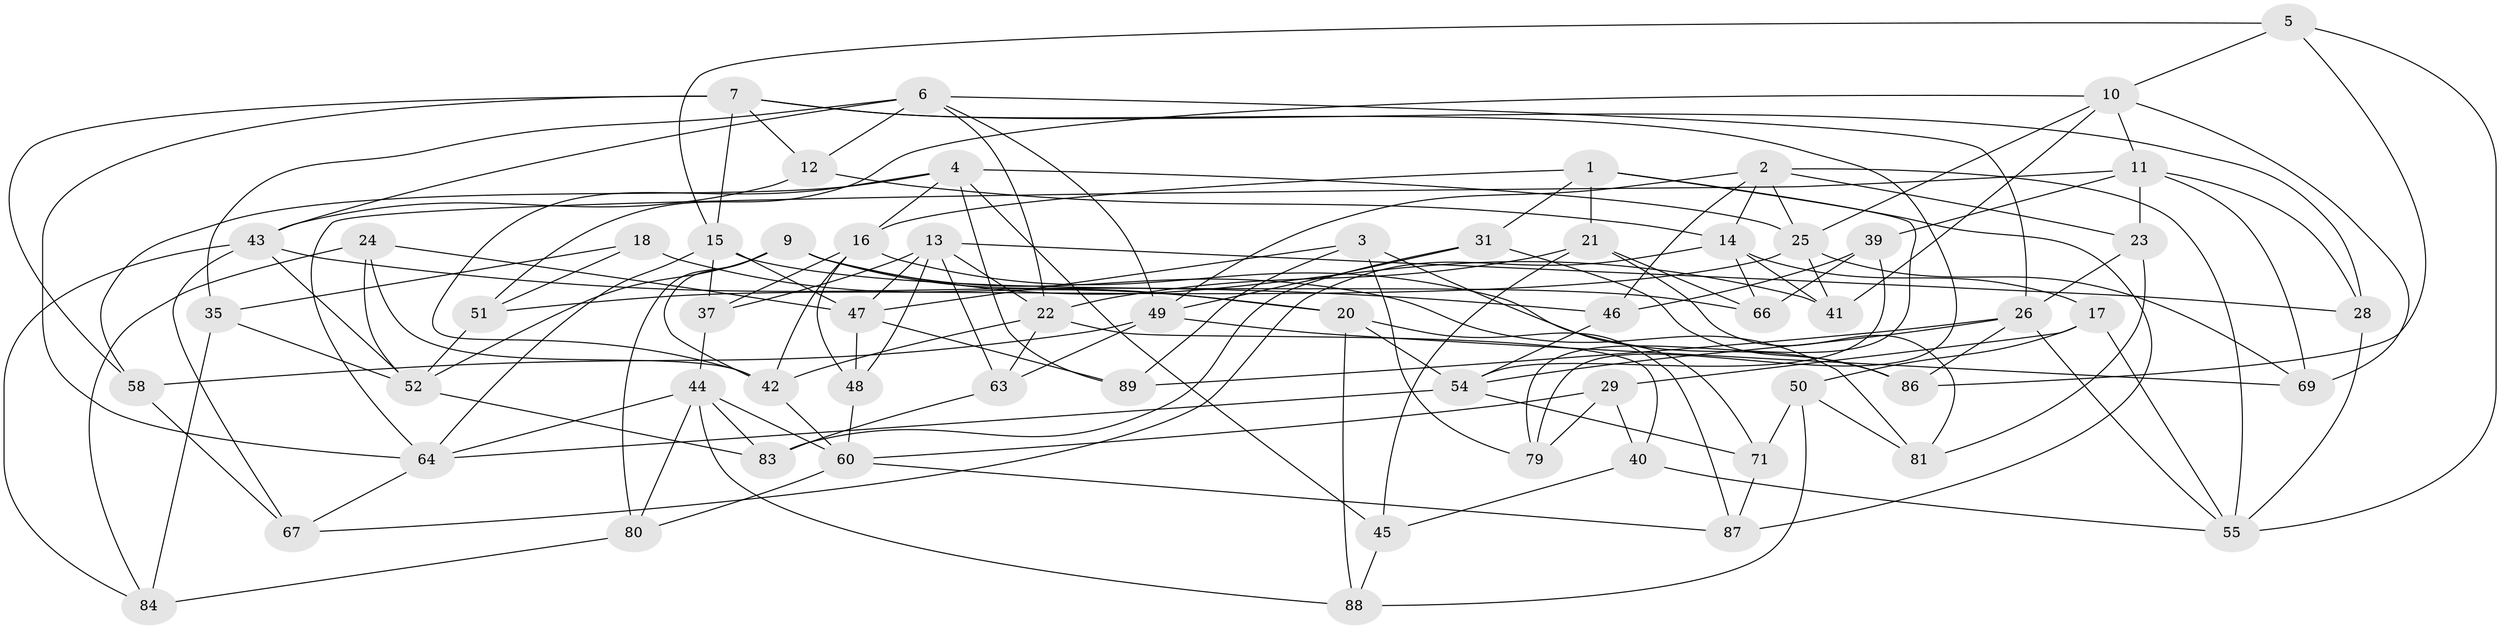 // Generated by graph-tools (version 1.1) at 2025/24/03/03/25 07:24:30]
// undirected, 62 vertices, 149 edges
graph export_dot {
graph [start="1"]
  node [color=gray90,style=filled];
  1 [super="+68"];
  2 [super="+36"];
  3;
  4 [super="+76"];
  5;
  6 [super="+8"];
  7 [super="+72"];
  9 [super="+33"];
  10 [super="+30"];
  11 [super="+38"];
  12;
  13 [super="+19"];
  14 [super="+32"];
  15 [super="+34"];
  16 [super="+78"];
  17;
  18;
  20 [super="+85"];
  21 [super="+56"];
  22 [super="+65"];
  23;
  24;
  25 [super="+61"];
  26 [super="+27"];
  28;
  29;
  31;
  35;
  37;
  39;
  40;
  41;
  42 [super="+53"];
  43 [super="+59"];
  44 [super="+74"];
  45;
  46;
  47 [super="+75"];
  48;
  49 [super="+62"];
  50;
  51;
  52 [super="+77"];
  54 [super="+70"];
  55 [super="+57"];
  58;
  60 [super="+82"];
  63;
  64 [super="+73"];
  66;
  67;
  69;
  71;
  79;
  80;
  81;
  83;
  84;
  86;
  87;
  88;
  89;
  1 -- 16;
  1 -- 31;
  1 -- 79;
  1 -- 87;
  1 -- 21 [weight=2];
  2 -- 55;
  2 -- 25;
  2 -- 14;
  2 -- 49;
  2 -- 46;
  2 -- 23;
  3 -- 71;
  3 -- 89;
  3 -- 79;
  3 -- 47;
  4 -- 89;
  4 -- 16;
  4 -- 58;
  4 -- 25;
  4 -- 42;
  4 -- 45;
  5 -- 15;
  5 -- 10;
  5 -- 55;
  5 -- 86;
  6 -- 49;
  6 -- 26;
  6 -- 35;
  6 -- 12;
  6 -- 43;
  6 -- 22;
  7 -- 79;
  7 -- 15;
  7 -- 64;
  7 -- 58;
  7 -- 28;
  7 -- 12;
  9 -- 52;
  9 -- 81;
  9 -- 42;
  9 -- 80;
  9 -- 20;
  9 -- 41;
  10 -- 11;
  10 -- 25;
  10 -- 41;
  10 -- 51;
  10 -- 69;
  11 -- 39;
  11 -- 23;
  11 -- 64;
  11 -- 28;
  11 -- 69;
  12 -- 43;
  12 -- 14;
  13 -- 48;
  13 -- 63;
  13 -- 37;
  13 -- 28;
  13 -- 22;
  13 -- 47;
  14 -- 67;
  14 -- 66;
  14 -- 17;
  14 -- 41;
  15 -- 66;
  15 -- 37;
  15 -- 47;
  15 -- 64;
  16 -- 42;
  16 -- 48;
  16 -- 37;
  16 -- 86;
  17 -- 50;
  17 -- 29;
  17 -- 55;
  18 -- 20 [weight=2];
  18 -- 51;
  18 -- 35;
  20 -- 88;
  20 -- 87;
  20 -- 54;
  21 -- 45;
  21 -- 66;
  21 -- 22;
  21 -- 81;
  22 -- 40;
  22 -- 42;
  22 -- 63;
  23 -- 26;
  23 -- 81;
  24 -- 47;
  24 -- 84;
  24 -- 52;
  24 -- 42;
  25 -- 69;
  25 -- 51;
  25 -- 41;
  26 -- 55;
  26 -- 89;
  26 -- 54;
  26 -- 86;
  28 -- 55;
  29 -- 40;
  29 -- 79;
  29 -- 60;
  31 -- 49;
  31 -- 86;
  31 -- 83;
  35 -- 84;
  35 -- 52;
  37 -- 44;
  39 -- 46;
  39 -- 66;
  39 -- 54;
  40 -- 45;
  40 -- 55;
  42 -- 60;
  43 -- 67;
  43 -- 46;
  43 -- 84;
  43 -- 52;
  44 -- 83;
  44 -- 80;
  44 -- 60;
  44 -- 64;
  44 -- 88;
  45 -- 88;
  46 -- 54;
  47 -- 48;
  47 -- 89;
  48 -- 60;
  49 -- 69;
  49 -- 58;
  49 -- 63;
  50 -- 88;
  50 -- 81;
  50 -- 71;
  51 -- 52;
  52 -- 83;
  54 -- 71;
  54 -- 64;
  58 -- 67;
  60 -- 87;
  60 -- 80;
  63 -- 83;
  64 -- 67;
  71 -- 87;
  80 -- 84;
}

